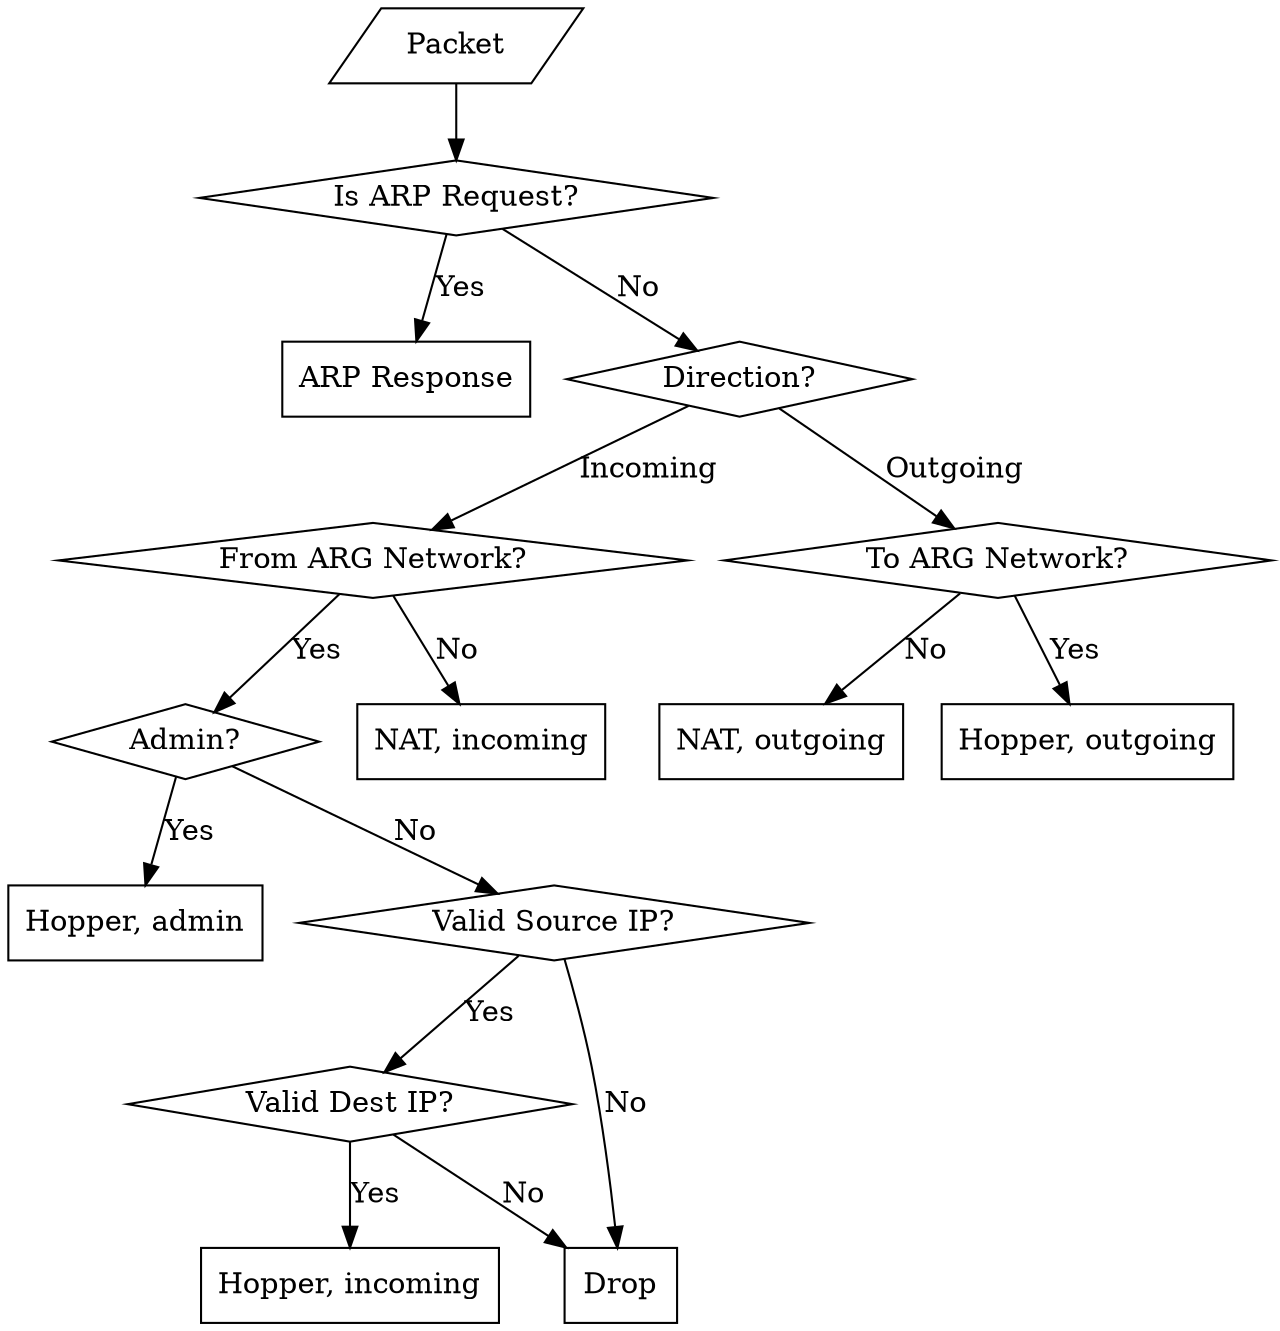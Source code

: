 digraph G {
	margin=0;
	is_arp [label="Is ARP Request?", shape="diamond"]
	packet [label="Packet", shape="parallelogram"]

	packet -> is_arp

	arp_resp [label="ARP Response", shape="rectangle"]
	direction [label="Direction?", shape="diamond"]

	is_arp -> arp_resp [label="Yes"]
	is_arp -> direction [label="No"]

	from_arg [label="From ARG Network?", shape="diamond"]
	to_arg [label="To ARG Network?", shape="diamond"]

	direction -> from_arg [label="Incoming"]
	direction -> to_arg [label="Outgoing"]

	admin [label="Admin?", shape="diamond"]
	nat_in [label="NAT, incoming", shape="rectangle"]

	from_arg -> admin [label="Yes"]
	from_arg -> nat_in [label="No"]

	hop_adm [label="Hopper, admin", shape="rectangle"]
	src_ip [label="Valid Source IP?", shape="diamond"]
	dest_ip [label="Valid Dest IP?", shape="diamond"]

	admin -> hop_adm [label="Yes"]
	admin -> src_ip [label="No"]

	reject [label="Drop", shape="rectangle"]

	src_ip -> dest_ip [label="Yes"]
	src_ip -> reject [label="No"]

	hop_in [label="Hopper, incoming", shape="rectangle"]

	dest_ip -> hop_in [label="Yes"]
	dest_ip -> reject [label="No"]

	nat_out [label="NAT, outgoing", shape="rectangle"]
	hop_out [label="Hopper, outgoing", shape="rectangle"]

	to_arg -> hop_out [label="Yes"]
	to_arg -> nat_out [label="No"]
}

